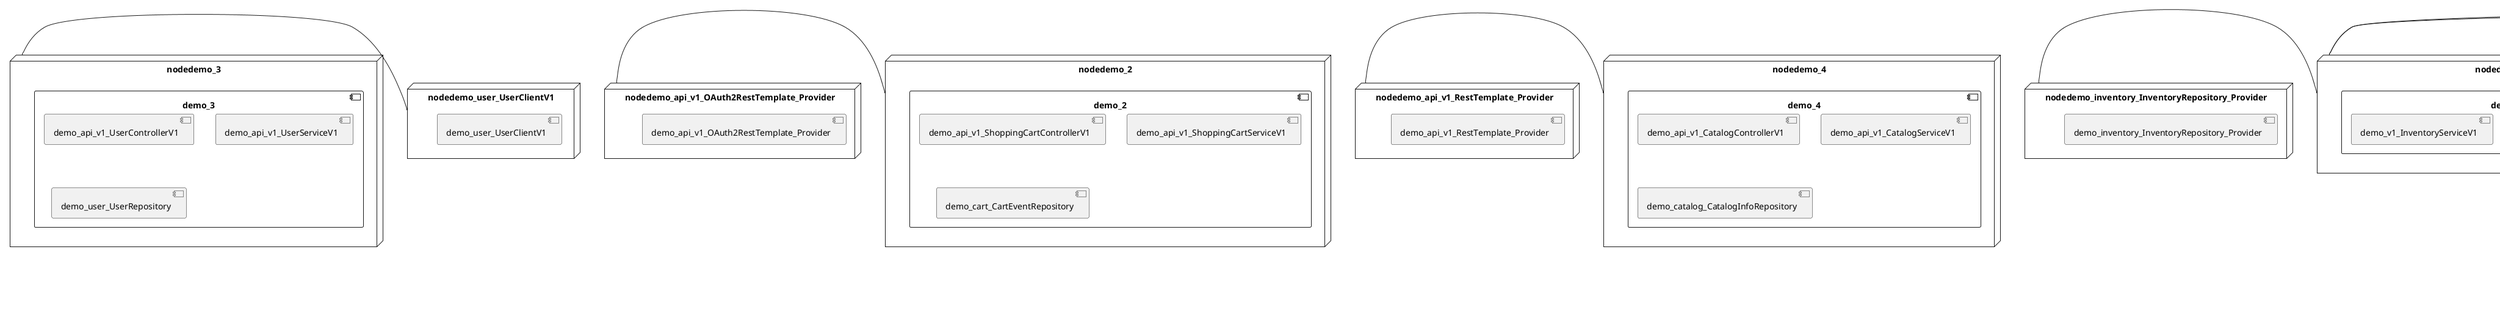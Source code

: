 @startuml
skinparam fixCircleLabelOverlapping true
skinparam componentStyle uml2
node nodedemo {
component demo {
[DatabaseInitializer] [[kbastani-spring-cloud-event-sourcing-example.system#_faAuuNHwEe6Lp_TaRfz5yg]]
[demo_api_v1_OrderControllerV1] [[kbastani-spring-cloud-event-sourcing-example.system#_faAuuNHwEe6Lp_TaRfz5yg]]
[demo_api_v1_OrderServiceV1] [[kbastani-spring-cloud-event-sourcing-example.system#_faAuuNHwEe6Lp_TaRfz5yg]]
[demo_config_DatabaseInitializer] [[kbastani-spring-cloud-event-sourcing-example.system#_faAuuNHwEe6Lp_TaRfz5yg]]
[demo_invoice_InvoiceRepository] [[kbastani-spring-cloud-event-sourcing-example.system#_faAuuNHwEe6Lp_TaRfz5yg]]
[demo_order_OrderEventRepository] [[kbastani-spring-cloud-event-sourcing-example.system#_faAuuNHwEe6Lp_TaRfz5yg]]
[demo_order_OrderRepository] [[kbastani-spring-cloud-event-sourcing-example.system#_faAuuNHwEe6Lp_TaRfz5yg]]
}
}
node nodedemo_2 {
component demo_2 {
[demo_api_v1_ShoppingCartControllerV1] [[kbastani-spring-cloud-event-sourcing-example.system#_faAuuNHwEe6Lp_TaRfz5yg]]
[demo_api_v1_ShoppingCartServiceV1] [[kbastani-spring-cloud-event-sourcing-example.system#_faAuuNHwEe6Lp_TaRfz5yg]]
[demo_cart_CartEventRepository] [[kbastani-spring-cloud-event-sourcing-example.system#_faAuuNHwEe6Lp_TaRfz5yg]]
}
}
node nodedemo_3 {
component demo_3 {
[demo_api_v1_UserControllerV1] [[kbastani-spring-cloud-event-sourcing-example.system#_faAuuNHwEe6Lp_TaRfz5yg]]
[demo_api_v1_UserServiceV1] [[kbastani-spring-cloud-event-sourcing-example.system#_faAuuNHwEe6Lp_TaRfz5yg]]
[demo_user_UserRepository] [[kbastani-spring-cloud-event-sourcing-example.system#_faAuuNHwEe6Lp_TaRfz5yg]]
}
}
node nodedemo_4 {
component demo_4 {
[demo_api_v1_CatalogControllerV1] [[kbastani-spring-cloud-event-sourcing-example.system#_faAuuNHwEe6Lp_TaRfz5yg]]
[demo_api_v1_CatalogServiceV1] [[kbastani-spring-cloud-event-sourcing-example.system#_faAuuNHwEe6Lp_TaRfz5yg]]
[demo_catalog_CatalogInfoRepository] [[kbastani-spring-cloud-event-sourcing-example.system#_faAuuNHwEe6Lp_TaRfz5yg]]
}
}
node nodedemo_5 {
component demo_5 {
[demo_UserController] [[kbastani-spring-cloud-event-sourcing-example.system#_faAuuNHwEe6Lp_TaRfz5yg]]
[demo_UserRepository] [[kbastani-spring-cloud-event-sourcing-example.system#_faAuuNHwEe6Lp_TaRfz5yg]]
[demo_UserService] [[kbastani-spring-cloud-event-sourcing-example.system#_faAuuNHwEe6Lp_TaRfz5yg]]
[demo_login_UserController] [[kbastani-spring-cloud-event-sourcing-example.system#_faAuuNHwEe6Lp_TaRfz5yg]]
}
}
node nodedemo_6 {
component demo_6 {
[demo_account_AccountRepository] [[kbastani-spring-cloud-event-sourcing-example.system#_faAuuNHwEe6Lp_TaRfz5yg]]
[demo_api_v1_AccountControllerV1] [[kbastani-spring-cloud-event-sourcing-example.system#_faAuuNHwEe6Lp_TaRfz5yg]]
[demo_api_v1_AccountServiceV1] [[kbastani-spring-cloud-event-sourcing-example.system#_faAuuNHwEe6Lp_TaRfz5yg]]
}
}
node nodedemo_7 {
component demo_7 {
}
}
node nodedemo_v1 {
component demo_v1 {
[demo_v1_InventoryControllerV1] [[kbastani-spring-cloud-event-sourcing-example.system#_faAuuNHwEe6Lp_TaRfz5yg]]
[demo_v1_InventoryServiceV1] [[kbastani-spring-cloud-event-sourcing-example.system#_faAuuNHwEe6Lp_TaRfz5yg]]
}
}
node nodedemo_api_v1_OAuth2RestTemplate_Provider {
[demo_api_v1_OAuth2RestTemplate_Provider] [[kbastani-spring-cloud-event-sourcing-example.system#_faAuuNHwEe6Lp_TaRfz5yg]]
}
node nodedemo_api_v1_RestTemplate_Provider {
[demo_api_v1_RestTemplate_Provider] [[kbastani-spring-cloud-event-sourcing-example.system#_faAuuNHwEe6Lp_TaRfz5yg]]
}
node nodedemo_inventory_InventoryRepository_Provider {
[demo_inventory_InventoryRepository_Provider] [[kbastani-spring-cloud-event-sourcing-example.system#_faAuuNHwEe6Lp_TaRfz5yg]]
}
node nodedemo_login_AuthenticationManager_Provider {
[demo_login_AuthenticationManager_Provider] [[kbastani-spring-cloud-event-sourcing-example.system#_faAuuNHwEe6Lp_TaRfz5yg]]
}
node nodedemo_login_ClientDetailsService_Provider {
[demo_login_ClientDetailsService_Provider] [[kbastani-spring-cloud-event-sourcing-example.system#_faAuuNHwEe6Lp_TaRfz5yg]]
}
node nodedemo_login_HttpSessionSecurityContextRepository_Provider {
[demo_login_HttpSessionSecurityContextRepository_Provider] [[kbastani-spring-cloud-event-sourcing-example.system#_faAuuNHwEe6Lp_TaRfz5yg]]
}
node nodedemo_login_LoginController {
[demo_login_LoginController] [[kbastani-spring-cloud-event-sourcing-example.system#_faAuuNHwEe6Lp_TaRfz5yg]]
}
node nodedemo_product_ProductRepository_Provider {
[demo_product_ProductRepository_Provider] [[kbastani-spring-cloud-event-sourcing-example.system#_faAuuNHwEe6Lp_TaRfz5yg]]
}
node nodedemo_user_UserClientV1 {
[demo_user_UserClientV1] [[kbastani-spring-cloud-event-sourcing-example.system#_faAuuNHwEe6Lp_TaRfz5yg]]
}
node nodedemo_v1_Session_Provider {
[demo_v1_Session_Provider] [[kbastani-spring-cloud-event-sourcing-example.system#_faAuuNHwEe6Lp_TaRfz5yg]]
}
[nodedemo_3] - [nodedemo_user_UserClientV1]
[nodedemo_api_v1_OAuth2RestTemplate_Provider] - [nodedemo_2]
[nodedemo_api_v1_RestTemplate_Provider] - [nodedemo_4]
[nodedemo_inventory_InventoryRepository_Provider] - [nodedemo_v1]
[nodedemo_login_AuthenticationManager_Provider] - [nodedemo_login_LoginController]
[nodedemo_login_ClientDetailsService_Provider] - [nodedemo_login_LoginController]
[nodedemo_login_HttpSessionSecurityContextRepository_Provider] - [nodedemo_login_LoginController]
[nodedemo_product_ProductRepository_Provider] - [nodedemo_v1]
[nodedemo_v1_Session_Provider] - [nodedemo_v1]

@enduml

